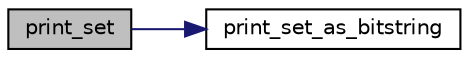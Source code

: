 digraph "print_set"
{
  edge [fontname="Helvetica",fontsize="10",labelfontname="Helvetica",labelfontsize="10"];
  node [fontname="Helvetica",fontsize="10",shape=record];
  rankdir="LR";
  Node48 [label="print_set",height=0.2,width=0.4,color="black", fillcolor="grey75", style="filled", fontcolor="black"];
  Node48 -> Node49 [color="midnightblue",fontsize="10",style="solid",fontname="Helvetica"];
  Node49 [label="print_set_as_bitstring",height=0.2,width=0.4,color="black", fillcolor="white", style="filled",URL="$de/ded/test2_8_c.html#a0adced9f033d150a230473be7db95be3"];
}
